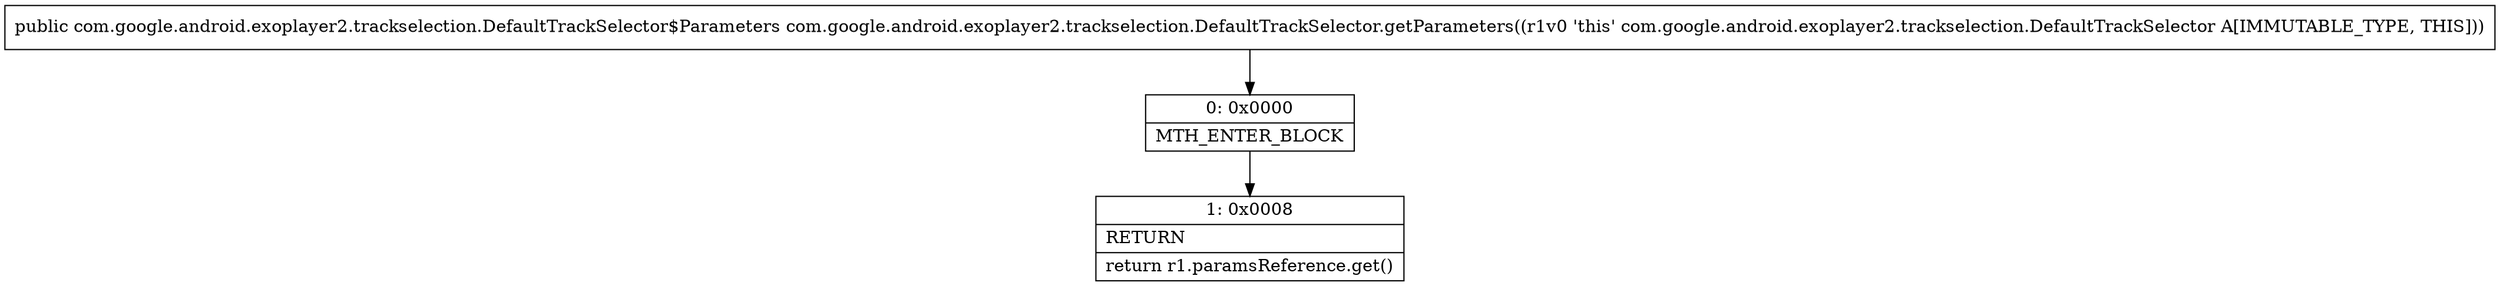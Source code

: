 digraph "CFG forcom.google.android.exoplayer2.trackselection.DefaultTrackSelector.getParameters()Lcom\/google\/android\/exoplayer2\/trackselection\/DefaultTrackSelector$Parameters;" {
Node_0 [shape=record,label="{0\:\ 0x0000|MTH_ENTER_BLOCK\l}"];
Node_1 [shape=record,label="{1\:\ 0x0008|RETURN\l|return r1.paramsReference.get()\l}"];
MethodNode[shape=record,label="{public com.google.android.exoplayer2.trackselection.DefaultTrackSelector$Parameters com.google.android.exoplayer2.trackselection.DefaultTrackSelector.getParameters((r1v0 'this' com.google.android.exoplayer2.trackselection.DefaultTrackSelector A[IMMUTABLE_TYPE, THIS])) }"];
MethodNode -> Node_0;
Node_0 -> Node_1;
}

